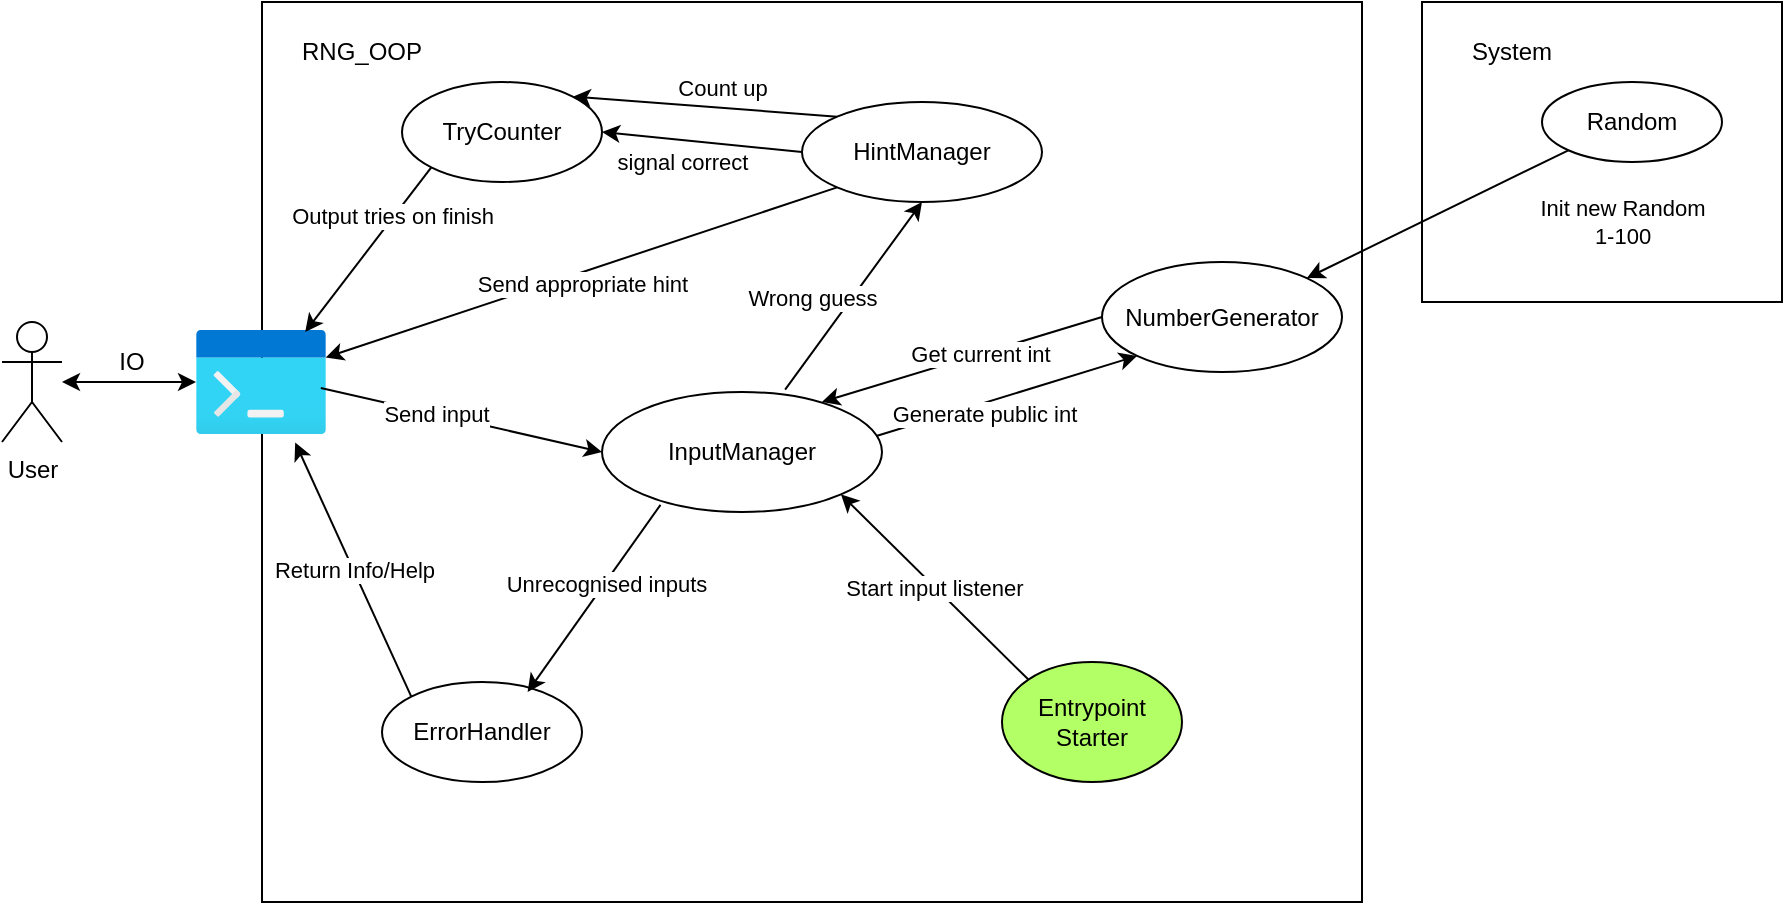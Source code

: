 <mxfile version="17.2.4" type="github">
  <diagram id="_F8HX83ai7Tczh-qBoL3" name="Page-1">
    <mxGraphModel dx="1264" dy="565" grid="1" gridSize="10" guides="1" tooltips="1" connect="1" arrows="1" fold="1" page="1" pageScale="1" pageWidth="827" pageHeight="1169" math="0" shadow="0">
      <root>
        <mxCell id="0" />
        <mxCell id="1" parent="0" />
        <mxCell id="uzddMzGlyc6PxLjfEzjp-2" value="User" style="shape=umlActor;verticalLabelPosition=bottom;verticalAlign=top;html=1;outlineConnect=0;" vertex="1" parent="1">
          <mxGeometry x="140" y="210" width="30" height="60" as="geometry" />
        </mxCell>
        <mxCell id="uzddMzGlyc6PxLjfEzjp-9" value="" style="rounded=0;whiteSpace=wrap;html=1;" vertex="1" parent="1">
          <mxGeometry x="270" y="50" width="550" height="450" as="geometry" />
        </mxCell>
        <mxCell id="uzddMzGlyc6PxLjfEzjp-1" value="" style="aspect=fixed;html=1;points=[];align=center;image;fontSize=12;image=img/lib/azure2/general/Dev_Console.svg;" vertex="1" parent="1">
          <mxGeometry x="237" y="214" width="65" height="52" as="geometry" />
        </mxCell>
        <mxCell id="uzddMzGlyc6PxLjfEzjp-6" value="InputManager" style="ellipse;whiteSpace=wrap;html=1;" vertex="1" parent="1">
          <mxGeometry x="440" y="245" width="140" height="60" as="geometry" />
        </mxCell>
        <mxCell id="uzddMzGlyc6PxLjfEzjp-7" value="ErrorHandler" style="ellipse;whiteSpace=wrap;html=1;" vertex="1" parent="1">
          <mxGeometry x="330" y="390" width="100" height="50" as="geometry" />
        </mxCell>
        <mxCell id="uzddMzGlyc6PxLjfEzjp-10" value="RNG_OOP" style="text;html=1;strokeColor=none;fillColor=none;align=center;verticalAlign=middle;whiteSpace=wrap;rounded=0;" vertex="1" parent="1">
          <mxGeometry x="280" y="60" width="80" height="30" as="geometry" />
        </mxCell>
        <mxCell id="uzddMzGlyc6PxLjfEzjp-11" value="IO" style="text;html=1;strokeColor=none;fillColor=none;align=center;verticalAlign=middle;whiteSpace=wrap;rounded=0;" vertex="1" parent="1">
          <mxGeometry x="190" y="230" width="30" as="geometry" />
        </mxCell>
        <mxCell id="uzddMzGlyc6PxLjfEzjp-12" value="" style="endArrow=classic;startArrow=classic;html=1;rounded=0;" edge="1" parent="1" target="uzddMzGlyc6PxLjfEzjp-1">
          <mxGeometry width="50" height="50" relative="1" as="geometry">
            <mxPoint x="170" y="240" as="sourcePoint" />
            <mxPoint x="250" y="290" as="targetPoint" />
          </mxGeometry>
        </mxCell>
        <mxCell id="uzddMzGlyc6PxLjfEzjp-13" value="" style="endArrow=classic;html=1;rounded=0;entryX=0;entryY=0.5;entryDx=0;entryDy=0;exitX=0.96;exitY=0.558;exitDx=0;exitDy=0;exitPerimeter=0;" edge="1" parent="1" source="uzddMzGlyc6PxLjfEzjp-1" target="uzddMzGlyc6PxLjfEzjp-6">
          <mxGeometry width="50" height="50" relative="1" as="geometry">
            <mxPoint x="330" y="270" as="sourcePoint" />
            <mxPoint x="380" y="220" as="targetPoint" />
          </mxGeometry>
        </mxCell>
        <mxCell id="uzddMzGlyc6PxLjfEzjp-32" value="Send input" style="edgeLabel;html=1;align=center;verticalAlign=middle;resizable=0;points=[];" vertex="1" connectable="0" parent="uzddMzGlyc6PxLjfEzjp-13">
          <mxGeometry x="-0.184" relative="1" as="geometry">
            <mxPoint as="offset" />
          </mxGeometry>
        </mxCell>
        <mxCell id="uzddMzGlyc6PxLjfEzjp-14" value="" style="endArrow=classic;html=1;rounded=0;entryX=0.728;entryY=0.1;entryDx=0;entryDy=0;entryPerimeter=0;exitX=0.209;exitY=0.94;exitDx=0;exitDy=0;exitPerimeter=0;" edge="1" parent="1" source="uzddMzGlyc6PxLjfEzjp-6" target="uzddMzGlyc6PxLjfEzjp-7">
          <mxGeometry width="50" height="50" relative="1" as="geometry">
            <mxPoint x="500" y="310" as="sourcePoint" />
            <mxPoint x="410" y="350" as="targetPoint" />
          </mxGeometry>
        </mxCell>
        <mxCell id="uzddMzGlyc6PxLjfEzjp-15" value="Unrecognised inputs" style="edgeLabel;html=1;align=center;verticalAlign=middle;resizable=0;points=[];" vertex="1" connectable="0" parent="uzddMzGlyc6PxLjfEzjp-14">
          <mxGeometry x="-0.305" y="-3" relative="1" as="geometry">
            <mxPoint x="-2" y="8" as="offset" />
          </mxGeometry>
        </mxCell>
        <mxCell id="uzddMzGlyc6PxLjfEzjp-16" value="NumberGenerator" style="ellipse;whiteSpace=wrap;html=1;" vertex="1" parent="1">
          <mxGeometry x="690" y="180" width="120" height="55" as="geometry" />
        </mxCell>
        <mxCell id="uzddMzGlyc6PxLjfEzjp-18" value="Entrypoint&lt;br&gt;Starter" style="ellipse;whiteSpace=wrap;html=1;fillColor=#B3FF66;" vertex="1" parent="1">
          <mxGeometry x="640" y="380" width="90" height="60" as="geometry" />
        </mxCell>
        <mxCell id="uzddMzGlyc6PxLjfEzjp-19" value="" style="rounded=0;whiteSpace=wrap;html=1;" vertex="1" parent="1">
          <mxGeometry x="850" y="50" width="180" height="150" as="geometry" />
        </mxCell>
        <mxCell id="uzddMzGlyc6PxLjfEzjp-20" value="System" style="text;html=1;strokeColor=none;fillColor=none;align=center;verticalAlign=middle;whiteSpace=wrap;rounded=0;" vertex="1" parent="1">
          <mxGeometry x="860" y="60" width="70" height="30" as="geometry" />
        </mxCell>
        <mxCell id="uzddMzGlyc6PxLjfEzjp-21" value="Random" style="ellipse;whiteSpace=wrap;html=1;" vertex="1" parent="1">
          <mxGeometry x="910" y="90" width="90" height="40" as="geometry" />
        </mxCell>
        <mxCell id="uzddMzGlyc6PxLjfEzjp-22" value="Return Info/Help" style="endArrow=classic;html=1;rounded=0;exitX=0;exitY=0;exitDx=0;exitDy=0;entryX=0.763;entryY=1.081;entryDx=0;entryDy=0;entryPerimeter=0;" edge="1" parent="1" source="uzddMzGlyc6PxLjfEzjp-7" target="uzddMzGlyc6PxLjfEzjp-1">
          <mxGeometry width="50" height="50" relative="1" as="geometry">
            <mxPoint x="330" y="260" as="sourcePoint" />
            <mxPoint x="310" y="250" as="targetPoint" />
          </mxGeometry>
        </mxCell>
        <mxCell id="uzddMzGlyc6PxLjfEzjp-25" value="" style="endArrow=classic;html=1;rounded=0;exitX=0;exitY=1;exitDx=0;exitDy=0;entryX=1;entryY=0;entryDx=0;entryDy=0;" edge="1" parent="1" source="uzddMzGlyc6PxLjfEzjp-21" target="uzddMzGlyc6PxLjfEzjp-16">
          <mxGeometry width="50" height="50" relative="1" as="geometry">
            <mxPoint x="910" y="270" as="sourcePoint" />
            <mxPoint x="960" y="220" as="targetPoint" />
          </mxGeometry>
        </mxCell>
        <mxCell id="uzddMzGlyc6PxLjfEzjp-26" value="Init new Random&lt;br&gt;1-100" style="edgeLabel;html=1;align=center;verticalAlign=middle;resizable=0;points=[];" vertex="1" connectable="0" parent="uzddMzGlyc6PxLjfEzjp-25">
          <mxGeometry x="0.322" y="4" relative="1" as="geometry">
            <mxPoint x="111" y="-10" as="offset" />
          </mxGeometry>
        </mxCell>
        <mxCell id="uzddMzGlyc6PxLjfEzjp-27" value="" style="endArrow=classic;html=1;rounded=0;entryX=0;entryY=1;entryDx=0;entryDy=0;exitX=0.98;exitY=0.367;exitDx=0;exitDy=0;exitPerimeter=0;" edge="1" parent="1" source="uzddMzGlyc6PxLjfEzjp-6" target="uzddMzGlyc6PxLjfEzjp-16">
          <mxGeometry width="50" height="50" relative="1" as="geometry">
            <mxPoint x="580" y="280" as="sourcePoint" />
            <mxPoint x="600" y="310" as="targetPoint" />
          </mxGeometry>
        </mxCell>
        <mxCell id="uzddMzGlyc6PxLjfEzjp-28" value="Generate public int" style="edgeLabel;html=1;align=center;verticalAlign=middle;resizable=0;points=[];" vertex="1" connectable="0" parent="uzddMzGlyc6PxLjfEzjp-27">
          <mxGeometry x="0.152" y="-2" relative="1" as="geometry">
            <mxPoint x="-22" y="10" as="offset" />
          </mxGeometry>
        </mxCell>
        <mxCell id="uzddMzGlyc6PxLjfEzjp-29" value="HintManager" style="ellipse;whiteSpace=wrap;html=1;fillColor=#FFFFFF;" vertex="1" parent="1">
          <mxGeometry x="540" y="100" width="120" height="50" as="geometry" />
        </mxCell>
        <mxCell id="uzddMzGlyc6PxLjfEzjp-33" value="" style="endArrow=classic;html=1;rounded=0;entryX=0.5;entryY=1;entryDx=0;entryDy=0;exitX=0.654;exitY=-0.02;exitDx=0;exitDy=0;exitPerimeter=0;" edge="1" parent="1" source="uzddMzGlyc6PxLjfEzjp-6" target="uzddMzGlyc6PxLjfEzjp-29">
          <mxGeometry width="50" height="50" relative="1" as="geometry">
            <mxPoint x="570" y="360" as="sourcePoint" />
            <mxPoint x="620" y="310" as="targetPoint" />
          </mxGeometry>
        </mxCell>
        <mxCell id="uzddMzGlyc6PxLjfEzjp-34" value="Wrong guess" style="edgeLabel;html=1;align=center;verticalAlign=middle;resizable=0;points=[];" vertex="1" connectable="0" parent="uzddMzGlyc6PxLjfEzjp-33">
          <mxGeometry x="-0.38" y="2" relative="1" as="geometry">
            <mxPoint x="-6" y="-16" as="offset" />
          </mxGeometry>
        </mxCell>
        <mxCell id="uzddMzGlyc6PxLjfEzjp-35" value="" style="endArrow=classic;html=1;rounded=0;entryX=0.997;entryY=0.265;entryDx=0;entryDy=0;entryPerimeter=0;exitX=0;exitY=1;exitDx=0;exitDy=0;" edge="1" parent="1" source="uzddMzGlyc6PxLjfEzjp-29" target="uzddMzGlyc6PxLjfEzjp-1">
          <mxGeometry width="50" height="50" relative="1" as="geometry">
            <mxPoint x="560" y="210" as="sourcePoint" />
            <mxPoint x="610" y="160" as="targetPoint" />
          </mxGeometry>
        </mxCell>
        <mxCell id="uzddMzGlyc6PxLjfEzjp-36" value="Send appropriate hint" style="edgeLabel;html=1;align=center;verticalAlign=middle;resizable=0;points=[];" vertex="1" connectable="0" parent="uzddMzGlyc6PxLjfEzjp-35">
          <mxGeometry x="0.168" y="-1" relative="1" as="geometry">
            <mxPoint x="22" y="-1" as="offset" />
          </mxGeometry>
        </mxCell>
        <mxCell id="uzddMzGlyc6PxLjfEzjp-39" value="" style="endArrow=classic;html=1;rounded=0;exitX=0;exitY=0.5;exitDx=0;exitDy=0;" edge="1" parent="1" source="uzddMzGlyc6PxLjfEzjp-16">
          <mxGeometry width="50" height="50" relative="1" as="geometry">
            <mxPoint x="650" y="410" as="sourcePoint" />
            <mxPoint x="550" y="250" as="targetPoint" />
          </mxGeometry>
        </mxCell>
        <mxCell id="uzddMzGlyc6PxLjfEzjp-40" value="Get current int" style="edgeLabel;html=1;align=center;verticalAlign=middle;resizable=0;points=[];" vertex="1" connectable="0" parent="uzddMzGlyc6PxLjfEzjp-39">
          <mxGeometry x="0.446" relative="1" as="geometry">
            <mxPoint x="40" y="-13" as="offset" />
          </mxGeometry>
        </mxCell>
        <mxCell id="uzddMzGlyc6PxLjfEzjp-41" value="" style="endArrow=classic;html=1;rounded=0;exitX=0;exitY=0;exitDx=0;exitDy=0;entryX=1;entryY=1;entryDx=0;entryDy=0;" edge="1" parent="1" source="uzddMzGlyc6PxLjfEzjp-18" target="uzddMzGlyc6PxLjfEzjp-6">
          <mxGeometry width="50" height="50" relative="1" as="geometry">
            <mxPoint x="580" y="350" as="sourcePoint" />
            <mxPoint x="630" y="300" as="targetPoint" />
          </mxGeometry>
        </mxCell>
        <mxCell id="uzddMzGlyc6PxLjfEzjp-42" value="Start input listener" style="edgeLabel;html=1;align=center;verticalAlign=middle;resizable=0;points=[];" vertex="1" connectable="0" parent="uzddMzGlyc6PxLjfEzjp-41">
          <mxGeometry x="0.431" y="-3" relative="1" as="geometry">
            <mxPoint x="17" y="22" as="offset" />
          </mxGeometry>
        </mxCell>
        <mxCell id="uzddMzGlyc6PxLjfEzjp-43" value="TryCounter" style="ellipse;whiteSpace=wrap;html=1;fillColor=#FFFFFF;" vertex="1" parent="1">
          <mxGeometry x="340" y="90" width="100" height="50" as="geometry" />
        </mxCell>
        <mxCell id="uzddMzGlyc6PxLjfEzjp-44" value="" style="endArrow=classic;html=1;rounded=0;entryX=1;entryY=0;entryDx=0;entryDy=0;exitX=0;exitY=0;exitDx=0;exitDy=0;" edge="1" parent="1" source="uzddMzGlyc6PxLjfEzjp-29" target="uzddMzGlyc6PxLjfEzjp-43">
          <mxGeometry width="50" height="50" relative="1" as="geometry">
            <mxPoint x="500" y="150" as="sourcePoint" />
            <mxPoint x="550" y="100" as="targetPoint" />
          </mxGeometry>
        </mxCell>
        <mxCell id="uzddMzGlyc6PxLjfEzjp-45" value="Count up" style="edgeLabel;html=1;align=center;verticalAlign=middle;resizable=0;points=[];" vertex="1" connectable="0" parent="uzddMzGlyc6PxLjfEzjp-44">
          <mxGeometry x="0.165" relative="1" as="geometry">
            <mxPoint x="19" y="-9" as="offset" />
          </mxGeometry>
        </mxCell>
        <mxCell id="uzddMzGlyc6PxLjfEzjp-46" value="" style="endArrow=classic;html=1;rounded=0;exitX=0;exitY=1;exitDx=0;exitDy=0;entryX=0.84;entryY=0.019;entryDx=0;entryDy=0;entryPerimeter=0;" edge="1" parent="1" source="uzddMzGlyc6PxLjfEzjp-43" target="uzddMzGlyc6PxLjfEzjp-1">
          <mxGeometry width="50" height="50" relative="1" as="geometry">
            <mxPoint x="270" y="190" as="sourcePoint" />
            <mxPoint x="320" y="140" as="targetPoint" />
          </mxGeometry>
        </mxCell>
        <mxCell id="uzddMzGlyc6PxLjfEzjp-48" value="Output tries on finish" style="edgeLabel;html=1;align=center;verticalAlign=middle;resizable=0;points=[];" vertex="1" connectable="0" parent="uzddMzGlyc6PxLjfEzjp-46">
          <mxGeometry x="-0.402" y="-1" relative="1" as="geometry">
            <mxPoint as="offset" />
          </mxGeometry>
        </mxCell>
        <mxCell id="uzddMzGlyc6PxLjfEzjp-50" value="" style="endArrow=classic;html=1;rounded=0;entryX=1;entryY=0.5;entryDx=0;entryDy=0;exitX=0;exitY=0.5;exitDx=0;exitDy=0;" edge="1" parent="1" source="uzddMzGlyc6PxLjfEzjp-29" target="uzddMzGlyc6PxLjfEzjp-43">
          <mxGeometry width="50" height="50" relative="1" as="geometry">
            <mxPoint x="550" y="120" as="sourcePoint" />
            <mxPoint x="510" y="120" as="targetPoint" />
          </mxGeometry>
        </mxCell>
        <mxCell id="uzddMzGlyc6PxLjfEzjp-51" value="signal correct" style="edgeLabel;html=1;align=center;verticalAlign=middle;resizable=0;points=[];" vertex="1" connectable="0" parent="uzddMzGlyc6PxLjfEzjp-50">
          <mxGeometry x="0.401" y="3" relative="1" as="geometry">
            <mxPoint x="10" y="9" as="offset" />
          </mxGeometry>
        </mxCell>
      </root>
    </mxGraphModel>
  </diagram>
</mxfile>
